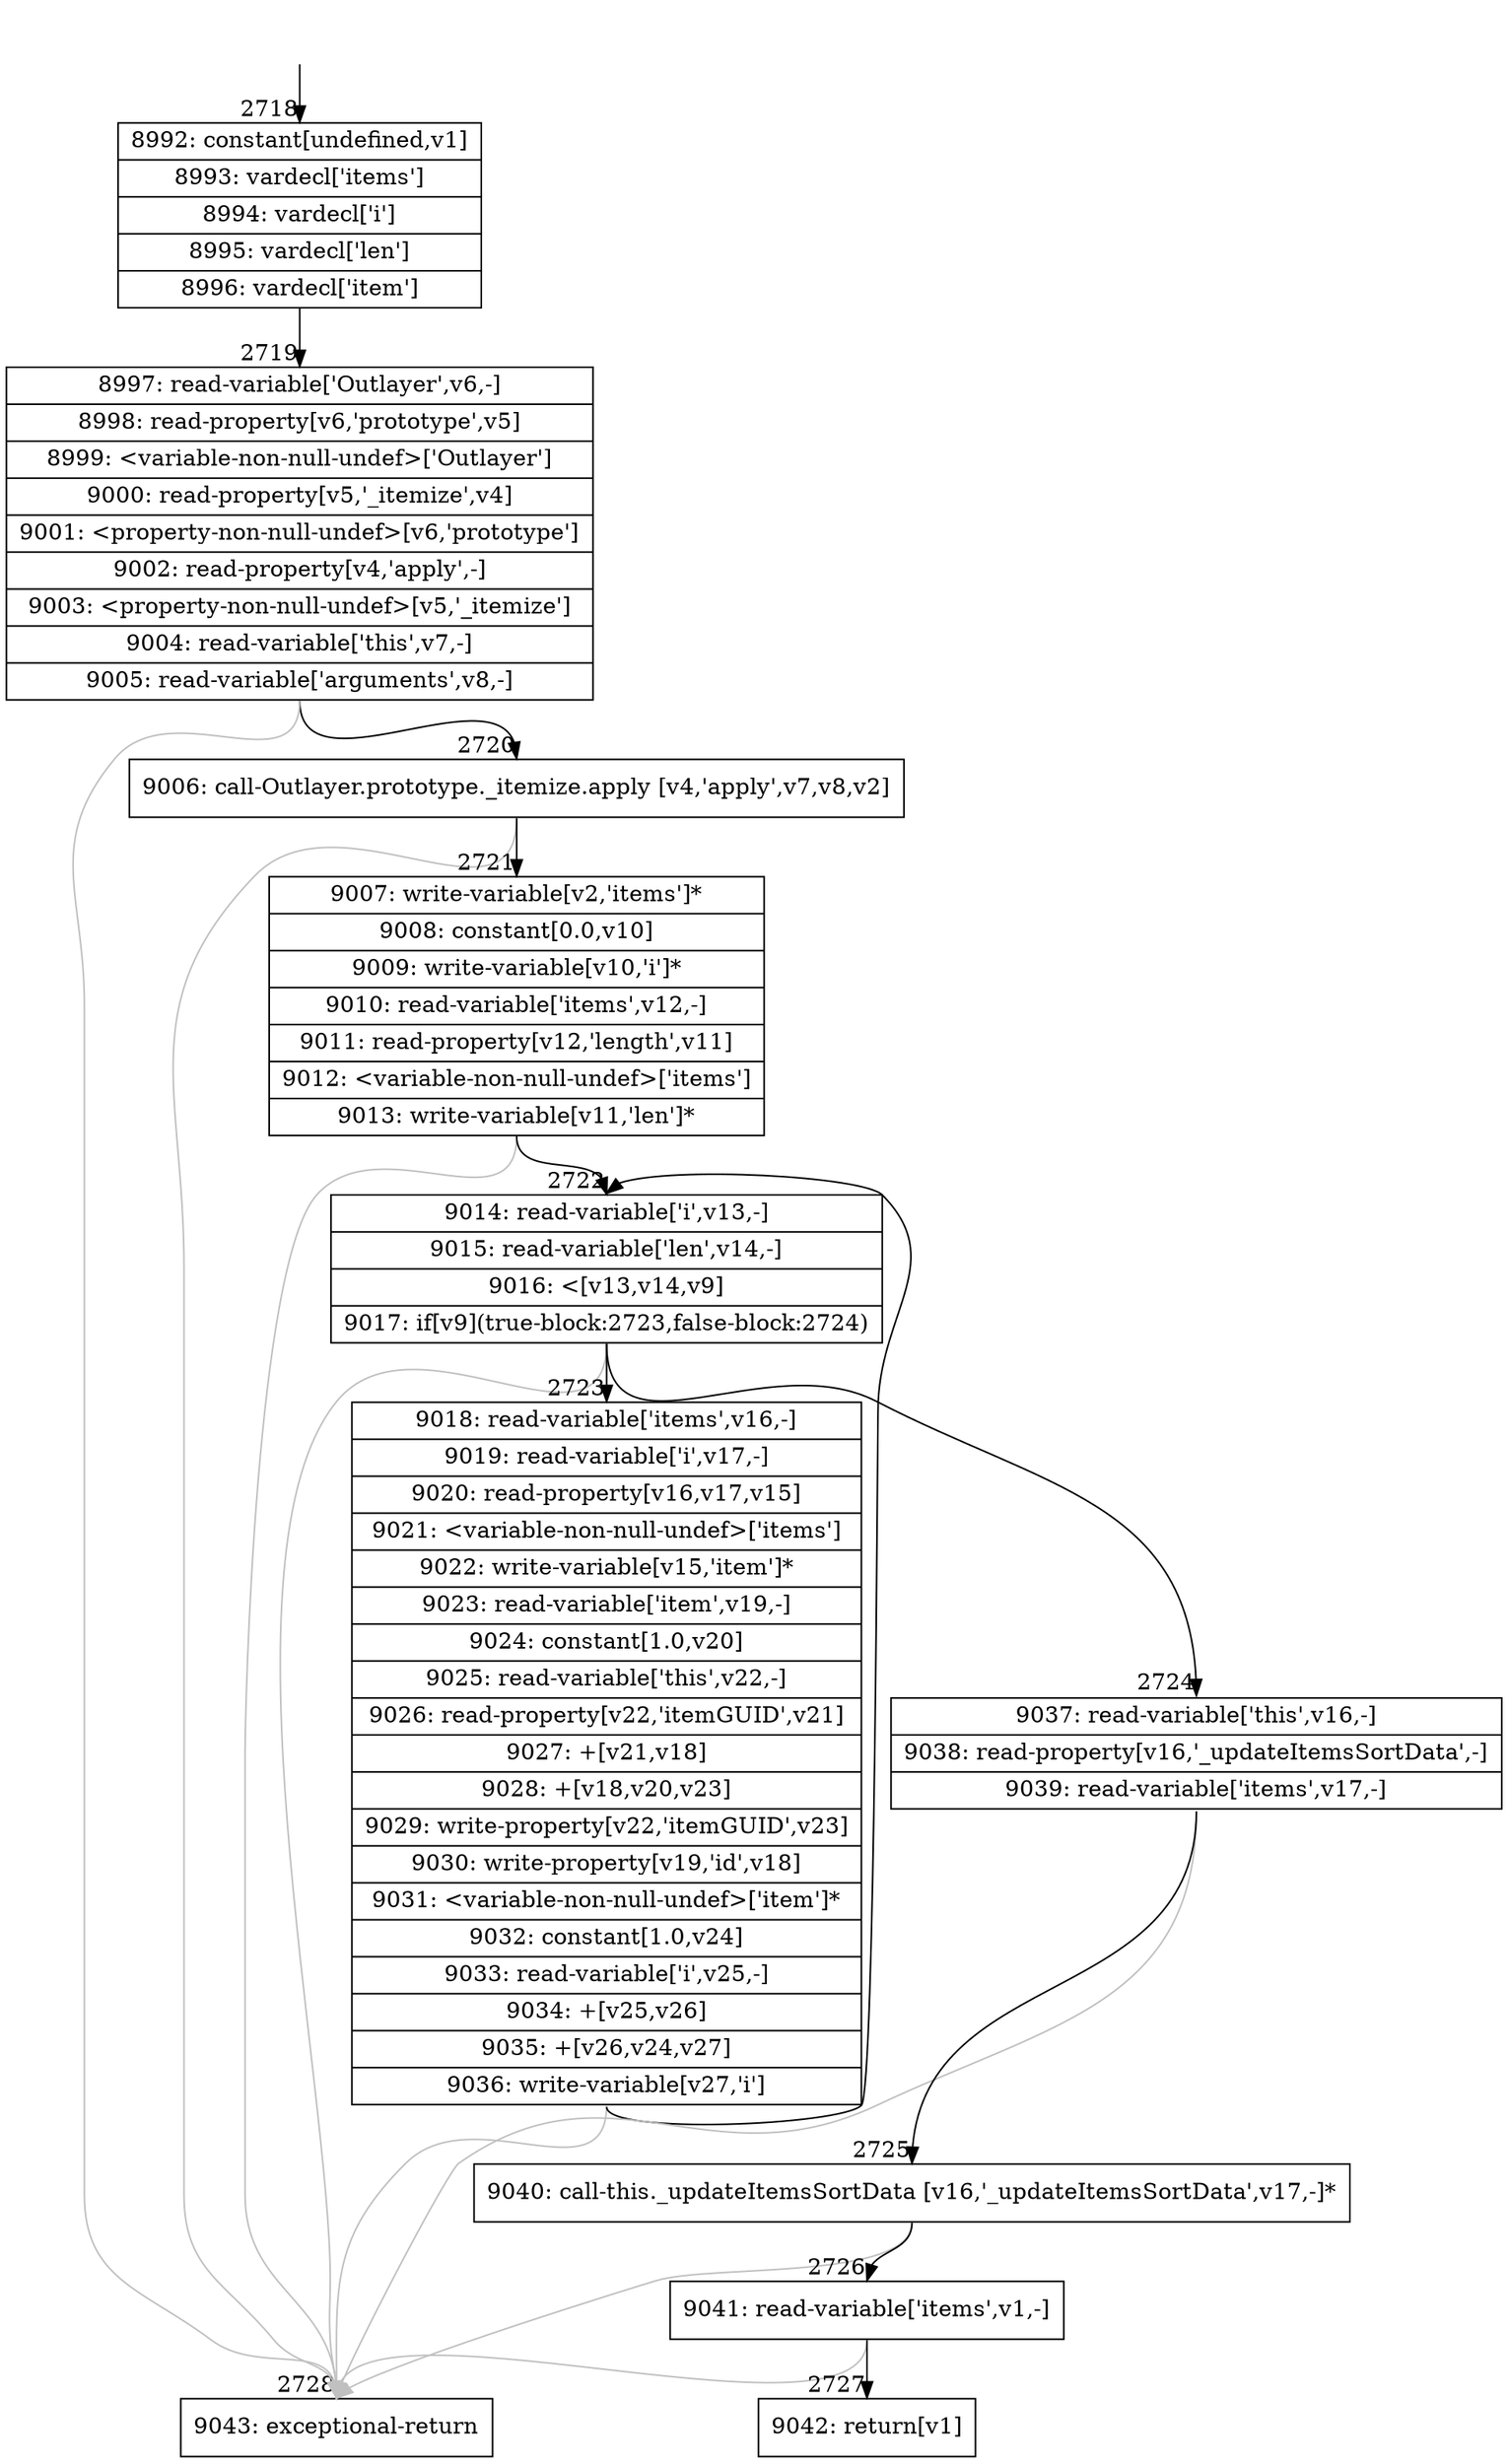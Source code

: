 digraph {
rankdir="TD"
BB_entry253[shape=none,label=""];
BB_entry253 -> BB2718 [tailport=s, headport=n, headlabel="    2718"]
BB2718 [shape=record label="{8992: constant[undefined,v1]|8993: vardecl['items']|8994: vardecl['i']|8995: vardecl['len']|8996: vardecl['item']}" ] 
BB2718 -> BB2719 [tailport=s, headport=n, headlabel="      2719"]
BB2719 [shape=record label="{8997: read-variable['Outlayer',v6,-]|8998: read-property[v6,'prototype',v5]|8999: \<variable-non-null-undef\>['Outlayer']|9000: read-property[v5,'_itemize',v4]|9001: \<property-non-null-undef\>[v6,'prototype']|9002: read-property[v4,'apply',-]|9003: \<property-non-null-undef\>[v5,'_itemize']|9004: read-variable['this',v7,-]|9005: read-variable['arguments',v8,-]}" ] 
BB2719 -> BB2720 [tailport=s, headport=n, headlabel="      2720"]
BB2719 -> BB2728 [tailport=s, headport=n, color=gray, headlabel="      2728"]
BB2720 [shape=record label="{9006: call-Outlayer.prototype._itemize.apply [v4,'apply',v7,v8,v2]}" ] 
BB2720 -> BB2721 [tailport=s, headport=n, headlabel="      2721"]
BB2720 -> BB2728 [tailport=s, headport=n, color=gray]
BB2721 [shape=record label="{9007: write-variable[v2,'items']*|9008: constant[0.0,v10]|9009: write-variable[v10,'i']*|9010: read-variable['items',v12,-]|9011: read-property[v12,'length',v11]|9012: \<variable-non-null-undef\>['items']|9013: write-variable[v11,'len']*}" ] 
BB2721 -> BB2722 [tailport=s, headport=n, headlabel="      2722"]
BB2721 -> BB2728 [tailport=s, headport=n, color=gray]
BB2722 [shape=record label="{9014: read-variable['i',v13,-]|9015: read-variable['len',v14,-]|9016: \<[v13,v14,v9]|9017: if[v9](true-block:2723,false-block:2724)}" ] 
BB2722 -> BB2723 [tailport=s, headport=n, headlabel="      2723"]
BB2722 -> BB2724 [tailport=s, headport=n, headlabel="      2724"]
BB2722 -> BB2728 [tailport=s, headport=n, color=gray]
BB2723 [shape=record label="{9018: read-variable['items',v16,-]|9019: read-variable['i',v17,-]|9020: read-property[v16,v17,v15]|9021: \<variable-non-null-undef\>['items']|9022: write-variable[v15,'item']*|9023: read-variable['item',v19,-]|9024: constant[1.0,v20]|9025: read-variable['this',v22,-]|9026: read-property[v22,'itemGUID',v21]|9027: +[v21,v18]|9028: +[v18,v20,v23]|9029: write-property[v22,'itemGUID',v23]|9030: write-property[v19,'id',v18]|9031: \<variable-non-null-undef\>['item']*|9032: constant[1.0,v24]|9033: read-variable['i',v25,-]|9034: +[v25,v26]|9035: +[v26,v24,v27]|9036: write-variable[v27,'i']}" ] 
BB2723 -> BB2722 [tailport=s, headport=n]
BB2723 -> BB2728 [tailport=s, headport=n, color=gray]
BB2724 [shape=record label="{9037: read-variable['this',v16,-]|9038: read-property[v16,'_updateItemsSortData',-]|9039: read-variable['items',v17,-]}" ] 
BB2724 -> BB2725 [tailport=s, headport=n, headlabel="      2725"]
BB2724 -> BB2728 [tailport=s, headport=n, color=gray]
BB2725 [shape=record label="{9040: call-this._updateItemsSortData [v16,'_updateItemsSortData',v17,-]*}" ] 
BB2725 -> BB2726 [tailport=s, headport=n, headlabel="      2726"]
BB2725 -> BB2728 [tailport=s, headport=n, color=gray]
BB2726 [shape=record label="{9041: read-variable['items',v1,-]}" ] 
BB2726 -> BB2727 [tailport=s, headport=n, headlabel="      2727"]
BB2726 -> BB2728 [tailport=s, headport=n, color=gray]
BB2727 [shape=record label="{9042: return[v1]}" ] 
BB2728 [shape=record label="{9043: exceptional-return}" ] 
//#$~ 3766
}
